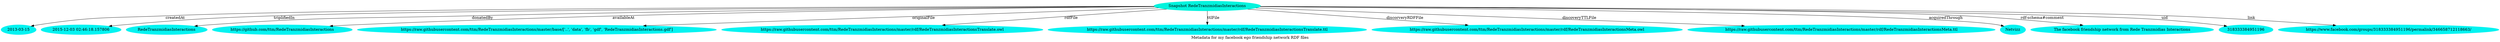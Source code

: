 digraph  {
	graph [label="Metadata for my facebook ego friendship network RDF files"];
	node [label="\N"];
	"Snapshot RedeTranzmidiasInteractions"	 [color="#02F3DD",
		style=filled];
	6411	 [color="#02F3F1",
		label="2013-03-15",
		style=filled];
	"Snapshot RedeTranzmidiasInteractions" -> 6411	 [label=createdAt];
	6412	 [color="#02F3F1",
		label="2015-12-03 02:46:18.157806",
		style=filled];
	"Snapshot RedeTranzmidiasInteractions" -> 6412	 [label=triplifiedIn];
	6413	 [color="#02F3F1",
		label=RedeTranzmidiasInteractions,
		style=filled];
	"Snapshot RedeTranzmidiasInteractions" -> 6413	 [label=donatedBy];
	6414	 [color="#02F3F1",
		label="https://github.com/ttm/RedeTranzmidiasInteractions",
		style=filled];
	"Snapshot RedeTranzmidiasInteractions" -> 6414	 [label=availableAt];
	6415	 [color="#02F3F1",
		label="https://raw.githubusercontent.com/ttm/RedeTranzmidiasInteractions/master/base/['..', 'data', 'fb', 'gdf', 'RedeTranzmidiasInteractions.gdf']",
		style=filled];
	"Snapshot RedeTranzmidiasInteractions" -> 6415	 [label=originalFile];
	6416	 [color="#02F3F1",
		label="https://raw.githubusercontent.com/ttm/RedeTranzmidiasInteractions/master/rdf/RedeTranzmidiasInteractionsTranslate.owl",
		style=filled];
	"Snapshot RedeTranzmidiasInteractions" -> 6416	 [label=rdfFile];
	6417	 [color="#02F3F1",
		label="https://raw.githubusercontent.com/ttm/RedeTranzmidiasInteractions/master/rdf/RedeTranzmidiasInteractionsTranslate.ttl",
		style=filled];
	"Snapshot RedeTranzmidiasInteractions" -> 6417	 [label=ttlFile];
	6418	 [color="#02F3F1",
		label="https://raw.githubusercontent.com/ttm/RedeTranzmidiasInteractions/master/rdf/RedeTranzmidiasInteractionsMeta.owl",
		style=filled];
	"Snapshot RedeTranzmidiasInteractions" -> 6418	 [label=discorveryRDFFile];
	6419	 [color="#02F3F1",
		label="https://raw.githubusercontent.com/ttm/RedeTranzmidiasInteractions/master/rdf/RedeTranzmidiasInteractionsMeta.ttl",
		style=filled];
	"Snapshot RedeTranzmidiasInteractions" -> 6419	 [label=discoveryTTLFile];
	6420	 [color="#02F3F1",
		label=Netvizz,
		style=filled];
	"Snapshot RedeTranzmidiasInteractions" -> 6420	 [label=acquiredThrough];
	6421	 [color="#02F3F1",
		label="The facebook friendship network from Rede Tranzmidias Interactions",
		style=filled];
	"Snapshot RedeTranzmidiasInteractions" -> 6421	 [label="rdf-schema#comment"];
	6422	 [color="#02F3F1",
		label=318333384951196,
		style=filled];
	"Snapshot RedeTranzmidiasInteractions" -> 6422	 [label=uid];
	6423	 [color="#02F3F1",
		label="https://www.facebook.com/groups/318333384951196/permalink/346658712118663/",
		style=filled];
	"Snapshot RedeTranzmidiasInteractions" -> 6423	 [label=link];
}
